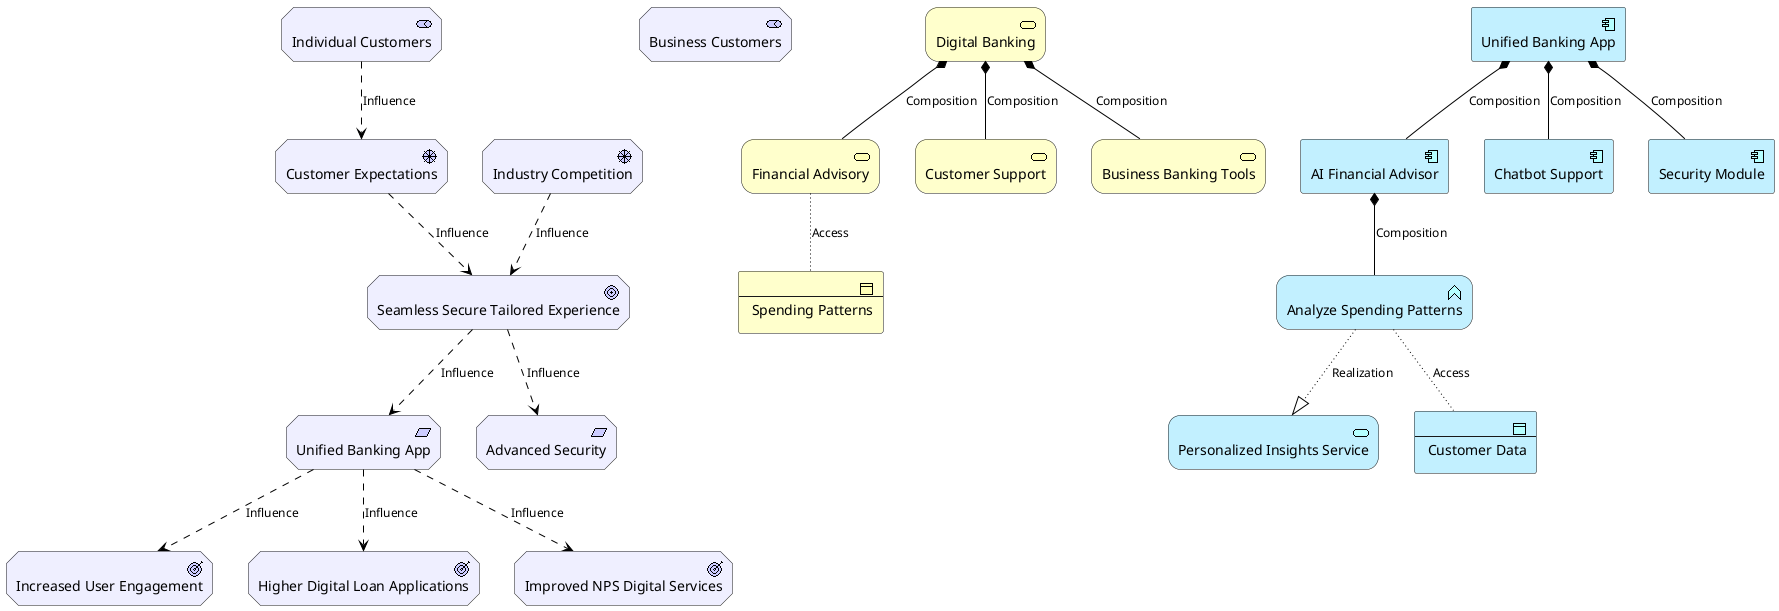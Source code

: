 @startuml
!include <archimate/Archimate>
Motivation_Stakeholder(stk1,"Individual Customers")
Motivation_Stakeholder(stk2,"Business Customers")

Motivation_Driver(drv1,"Industry Competition")
Motivation_Driver(drv2,"Customer Expectations")

Motivation_Goal(goal1,"Seamless Secure Tailored Experience")

Motivation_Requirement(req1,"Unified Banking App")
Motivation_Requirement(req2,"Advanced Security")

Motivation_Outcome(out1,"Increased User Engagement")
Motivation_Outcome(out2,"Higher Digital Loan Applications")
Motivation_Outcome(out3,"Improved NPS Digital Services")


Rel_Influence(drv1,goal1,Influence)
Rel_Influence(drv2,goal1,Influence)
Rel_Influence(goal1,req1,Influence)
Rel_Influence(goal1,req2,Influence)
Rel_Influence(req1,out1,Influence)
Rel_Influence(req1,out2,Influence)
Rel_Influence(req1,out3,Influence)
Rel_Influence(stk1,drv2,Influence)
Business_Service(bsvc1,"Digital Banking")
Business_Service(bsvc2,"Financial Advisory")
Business_Service(bsvc3,"Customer Support")
Business_Service(bsvc4,"Business Banking Tools")

Business_Object(bobj1,"Spending Patterns")


Rel_Composition(bsvc1,bsvc2,Composition)
Rel_Composition(bsvc1,bsvc3,Composition)
Rel_Composition(bsvc1,bsvc4,Composition)
Rel_Access(bsvc2,bobj1,Access)
Application_Component(appc1,"Unified Banking App")
Application_Component(appc2,"AI Financial Advisor")
Application_Component(appc3,"Chatbot Support")
Application_Component(appc4,"Security Module")

Application_Function(appf1,"Analyze Spending Patterns")

Application_Service(appsrv1,"Personalized Insights Service")

Application_DataObject(dobj1,"Customer Data")


Rel_Composition(appc1,appc2,Composition)
Rel_Composition(appc1,appc3,Composition)
Rel_Composition(appc1,appc4,Composition)
Rel_Composition(appc2,appf1,Composition)
Rel_Access(appf1,dobj1,Access)
Rel_Realization(appf1,appsrv1,Realization)
@enduml